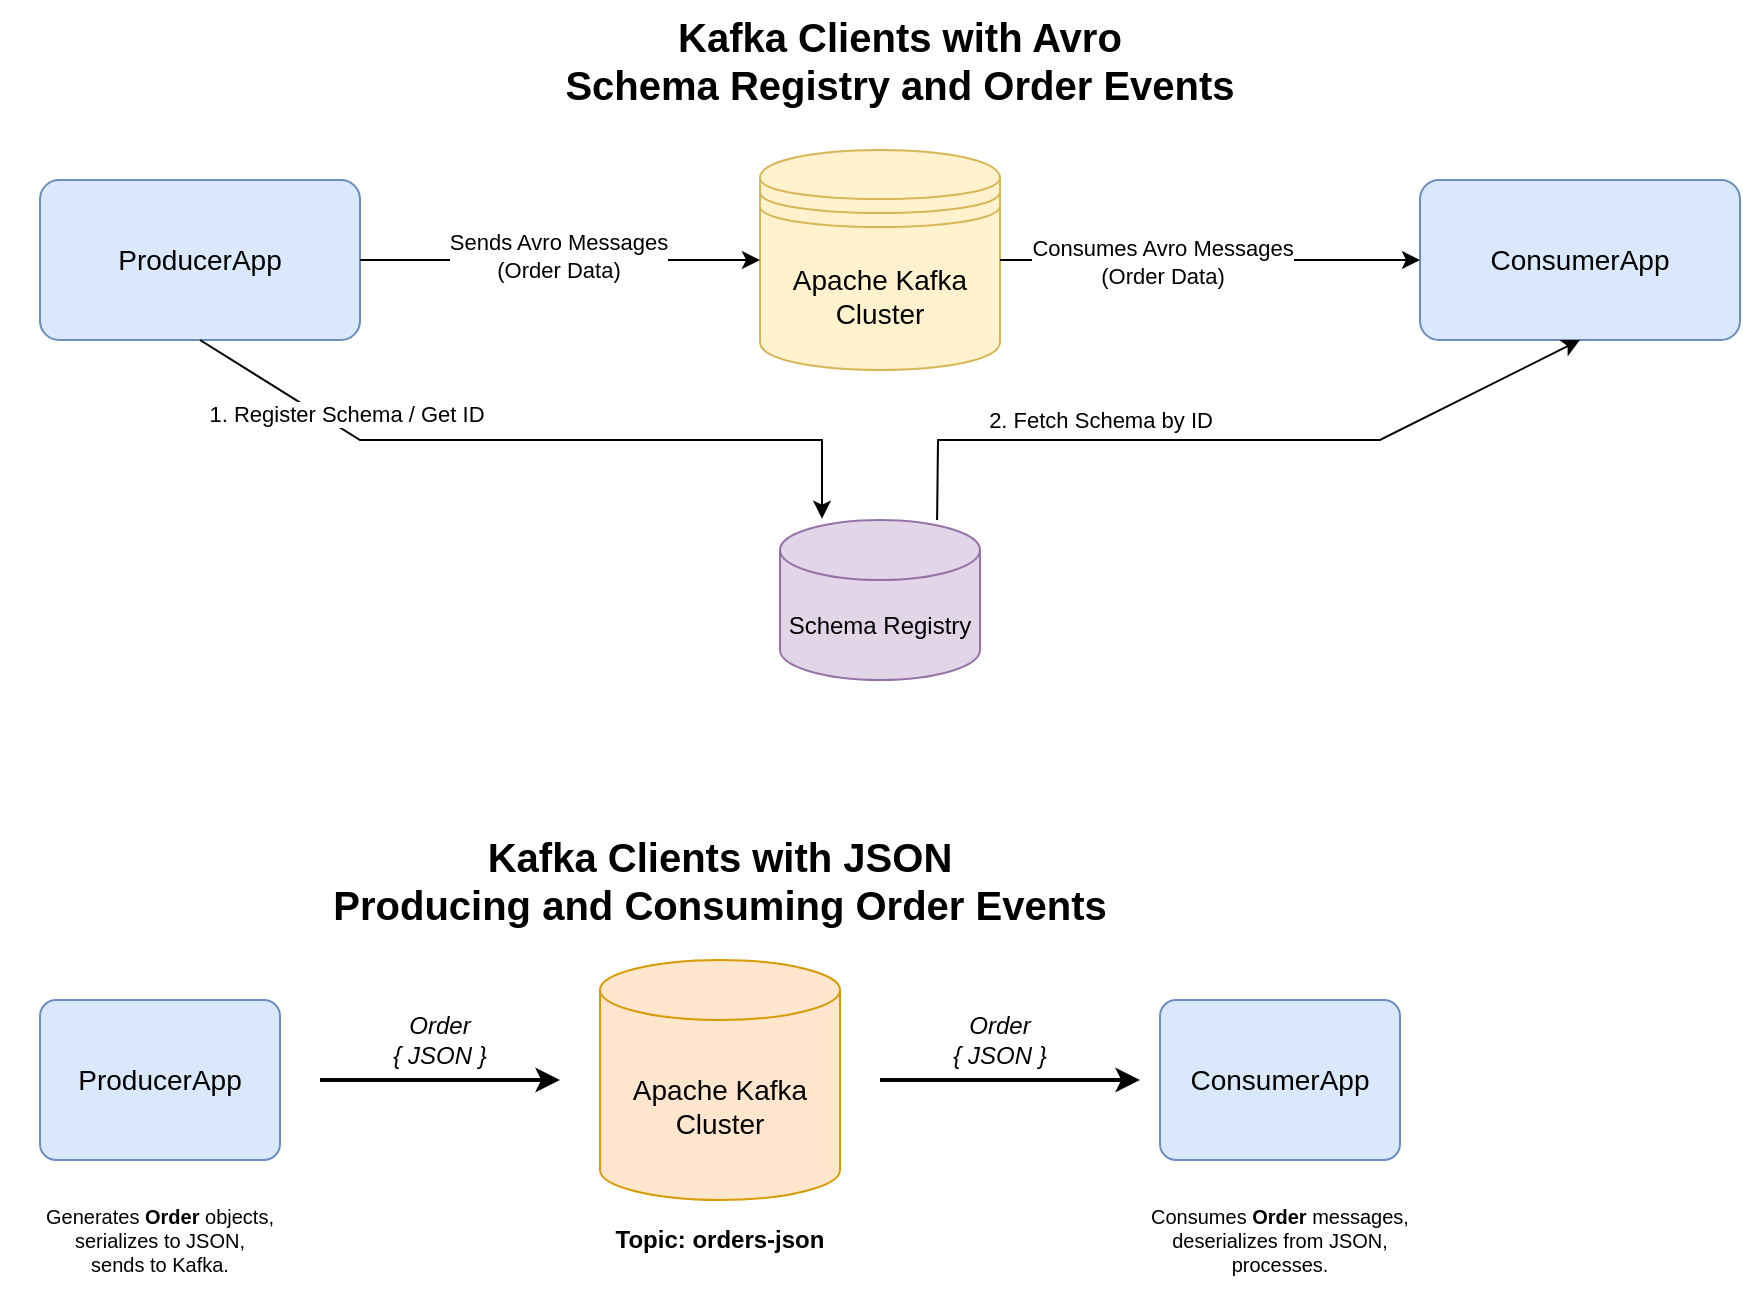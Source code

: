 <mxfile>
    <diagram id="kaDSRoGmf5ZaQqYn9ZpJ" name="Page-1">
        <mxGraphModel dx="977" dy="523" grid="0" gridSize="10" guides="1" tooltips="1" connect="1" arrows="1" fold="1" page="1" pageScale="1" pageWidth="3300" pageHeight="4681" math="0" shadow="0">
            <root>
                <mxCell id="0"/>
                <mxCell id="1" parent="0"/>
                <mxCell id="PObQ90E0Y6O0iQnI_uE_-1" value="&lt;span style=&quot;color: rgb(0, 0, 0); font-size: 14px;&quot;&gt;ProducerApp&lt;/span&gt;" style="rounded=1;whiteSpace=wrap;html=1;fillColor=#dae8fc;strokeColor=#6c8ebf;arcSize=12;" parent="1" vertex="1">
                    <mxGeometry x="100" y="180" width="160" height="80" as="geometry"/>
                </mxCell>
                <mxCell id="PObQ90E0Y6O0iQnI_uE_-2" value="&lt;span style=&quot;color: rgb(0, 0, 0); font-size: 14px;&quot;&gt;ConsumerApp&lt;/span&gt;" style="rounded=1;whiteSpace=wrap;html=1;fillColor=#dae8fc;strokeColor=#6c8ebf;arcSize=12;" parent="1" vertex="1">
                    <mxGeometry x="790" y="180" width="160" height="80" as="geometry"/>
                </mxCell>
                <mxCell id="PObQ90E0Y6O0iQnI_uE_-4" value="&lt;span style=&quot;color: rgb(0, 0, 0); font-size: 14px;&quot;&gt;Apache Kafka Cluster&lt;/span&gt;" style="shape=datastore;whiteSpace=wrap;html=1;fillColor=#fff2cc;strokeColor=#d6b656;" parent="1" vertex="1">
                    <mxGeometry x="460" y="165" width="120" height="110" as="geometry"/>
                </mxCell>
                <mxCell id="PObQ90E0Y6O0iQnI_uE_-5" value="" style="endArrow=classic;html=1;rounded=0;entryX=0;entryY=0.5;entryDx=0;entryDy=0;exitX=1;exitY=0.5;exitDx=0;exitDy=0;" parent="1" source="PObQ90E0Y6O0iQnI_uE_-1" target="PObQ90E0Y6O0iQnI_uE_-4" edge="1">
                    <mxGeometry width="50" height="50" relative="1" as="geometry">
                        <mxPoint x="350" y="250" as="sourcePoint"/>
                        <mxPoint x="470" y="210" as="targetPoint"/>
                    </mxGeometry>
                </mxCell>
                <mxCell id="PObQ90E0Y6O0iQnI_uE_-6" value="Sends Avro Messages&lt;br&gt;(Order Data)" style="edgeLabel;html=1;align=center;verticalAlign=middle;resizable=0;points=[];" parent="PObQ90E0Y6O0iQnI_uE_-5" vertex="1" connectable="0">
                    <mxGeometry x="-0.016" y="2" relative="1" as="geometry">
                        <mxPoint as="offset"/>
                    </mxGeometry>
                </mxCell>
                <mxCell id="PObQ90E0Y6O0iQnI_uE_-7" value="" style="endArrow=classic;html=1;rounded=0;entryX=0;entryY=0.5;entryDx=0;entryDy=0;exitX=1;exitY=0.5;exitDx=0;exitDy=0;" parent="1" source="PObQ90E0Y6O0iQnI_uE_-4" target="PObQ90E0Y6O0iQnI_uE_-2" edge="1">
                    <mxGeometry width="50" height="50" relative="1" as="geometry">
                        <mxPoint x="590" y="250" as="sourcePoint"/>
                        <mxPoint x="700" y="210" as="targetPoint"/>
                    </mxGeometry>
                </mxCell>
                <mxCell id="PObQ90E0Y6O0iQnI_uE_-8" value="Consumes Avro Messages&lt;br&gt;(Order Data)" style="edgeLabel;html=1;align=center;verticalAlign=middle;resizable=0;points=[];" parent="PObQ90E0Y6O0iQnI_uE_-7" vertex="1" connectable="0">
                    <mxGeometry x="-0.234" y="-1" relative="1" as="geometry">
                        <mxPoint as="offset"/>
                    </mxGeometry>
                </mxCell>
                <mxCell id="PObQ90E0Y6O0iQnI_uE_-9" value="Schema Registry" style="shape=cylinder3;whiteSpace=wrap;html=1;boundedLbl=1;backgroundOutline=1;size=15;fillColor=#e1d5e7;strokeColor=#9673a6;" parent="1" vertex="1">
                    <mxGeometry x="470" y="350" width="100" height="80" as="geometry"/>
                </mxCell>
                <mxCell id="PObQ90E0Y6O0iQnI_uE_-10" value="" style="endArrow=classic;html=1;rounded=0;exitX=0.5;exitY=1;exitDx=0;exitDy=0;entryX=0.21;entryY=-0.008;entryDx=0;entryDy=0;entryPerimeter=0;" parent="1" source="PObQ90E0Y6O0iQnI_uE_-1" target="PObQ90E0Y6O0iQnI_uE_-9" edge="1">
                    <mxGeometry width="50" height="50" relative="1" as="geometry">
                        <mxPoint x="270" y="260" as="sourcePoint"/>
                        <mxPoint x="480" y="10" as="targetPoint"/>
                        <Array as="points">
                            <mxPoint x="260" y="310"/>
                            <mxPoint x="491" y="310"/>
                        </Array>
                    </mxGeometry>
                </mxCell>
                <mxCell id="PObQ90E0Y6O0iQnI_uE_-11" value="1. Register Schema / Get ID" style="edgeLabel;html=1;align=center;verticalAlign=middle;resizable=0;points=[];" parent="PObQ90E0Y6O0iQnI_uE_-10" vertex="1" connectable="0">
                    <mxGeometry x="-0.524" y="-1" relative="1" as="geometry">
                        <mxPoint y="-10" as="offset"/>
                    </mxGeometry>
                </mxCell>
                <mxCell id="PObQ90E0Y6O0iQnI_uE_-12" value="" style="endArrow=classic;html=1;rounded=0;exitX=0.79;exitY=-0.008;exitDx=0;entryDy=0;entryPerimeter=0;entryX=0.5;entryY=1;entryDx=0;entryDy=0;" parent="1" source="PObQ90E0Y6O0iQnI_uE_-9" target="PObQ90E0Y6O0iQnI_uE_-2" edge="1">
                    <mxGeometry width="50" height="50" relative="1" as="geometry">
                        <mxPoint x="630" y="360" as="sourcePoint"/>
                        <mxPoint x="780" y="260" as="targetPoint"/>
                        <Array as="points">
                            <mxPoint x="549" y="310"/>
                            <mxPoint x="770" y="310"/>
                        </Array>
                    </mxGeometry>
                </mxCell>
                <mxCell id="PObQ90E0Y6O0iQnI_uE_-13" value="2. Fetch Schema by ID" style="edgeLabel;html=1;align=center;verticalAlign=middle;resizable=0;points=[];" parent="PObQ90E0Y6O0iQnI_uE_-12" vertex="1" connectable="0">
                    <mxGeometry x="-0.352" y="1" relative="1" as="geometry">
                        <mxPoint y="-9" as="offset"/>
                    </mxGeometry>
                </mxCell>
                <mxCell id="2" value="Kafka Clients with JSON&lt;div&gt;Producing and Consuming Order Events&lt;/div&gt;" style="text;html=1;strokeColor=none;fillColor=none;align=center;verticalAlign=middle;whiteSpace=wrap;rounded=0;fontSize=20;fontStyle=1;" vertex="1" parent="1">
                    <mxGeometry x="100" y="500" width="680" height="60" as="geometry"/>
                </mxCell>
                <mxCell id="3" value="ProducerApp" style="rounded=1;whiteSpace=wrap;html=1;fillColor=#dae8fc;strokeColor=#6c8ebf;arcSize=10;fontSize=14;" vertex="1" parent="1">
                    <mxGeometry x="100" y="590" width="120" height="80" as="geometry"/>
                </mxCell>
                <mxCell id="4" value="Apache Kafka Cluster" style="shape=cylinder3;whiteSpace=wrap;html=1;boundedLbl=1;backgroundOutline=1;size=15;fillColor=#ffe6cc;strokeColor=#d79b00;fontSize=14;" vertex="1" parent="1">
                    <mxGeometry x="380" y="570" width="120" height="120" as="geometry"/>
                </mxCell>
                <mxCell id="5" value="ConsumerApp" style="rounded=1;whiteSpace=wrap;html=1;fillColor=#dae8fc;strokeColor=#6c8ebf;arcSize=10;fontSize=14;" vertex="1" parent="1">
                    <mxGeometry x="660" y="590" width="120" height="80" as="geometry"/>
                </mxCell>
                <mxCell id="6" value="" style="endArrow=classic;html=1;rounded=0;strokeWidth=2;strokeColor=#000000;" edge="1" parent="1">
                    <mxGeometry width="50" height="50" relative="1" as="geometry">
                        <mxPoint x="240" y="630" as="sourcePoint"/>
                        <mxPoint x="360" y="630" as="targetPoint"/>
                    </mxGeometry>
                </mxCell>
                <mxCell id="7" value="" style="endArrow=classic;html=1;rounded=0;strokeWidth=2;strokeColor=#000000;" edge="1" parent="1">
                    <mxGeometry width="50" height="50" relative="1" as="geometry">
                        <mxPoint x="520" y="630" as="sourcePoint"/>
                        <mxPoint x="650" y="630" as="targetPoint"/>
                    </mxGeometry>
                </mxCell>
                <mxCell id="8" value="Order&lt;br&gt;{ JSON }" style="text;html=1;strokeColor=none;fillColor=none;align=center;verticalAlign=middle;whiteSpace=wrap;rounded=0;fontSize=12;fontStyle=2;labelBackgroundColor=#ffffff;labelBorderColor=none;" vertex="1" parent="1">
                    <mxGeometry x="260" y="590" width="80" height="40" as="geometry"/>
                </mxCell>
                <mxCell id="9" value="Order&lt;br&gt;{ JSON }" style="text;html=1;strokeColor=none;fillColor=none;align=center;verticalAlign=middle;whiteSpace=wrap;rounded=0;fontSize=12;fontStyle=2;labelBackgroundColor=#ffffff;labelBorderColor=none;" vertex="1" parent="1">
                    <mxGeometry x="540" y="590" width="80" height="40" as="geometry"/>
                </mxCell>
                <mxCell id="10" value="Topic: orders-json" style="text;html=1;strokeColor=none;fillColor=none;align=center;verticalAlign=middle;whiteSpace=wrap;rounded=0;fontSize=12;fontStyle=1;" vertex="1" parent="1">
                    <mxGeometry x="380" y="695" width="120" height="30" as="geometry"/>
                </mxCell>
                <mxCell id="11" value="Generates &lt;b&gt;Order&lt;/b&gt; objects,&lt;br&gt;serializes to JSON,&lt;br&gt;sends to Kafka." style="text;html=1;strokeColor=none;fillColor=none;align=center;verticalAlign=middle;whiteSpace=wrap;rounded=0;fontSize=10;" vertex="1" parent="1">
                    <mxGeometry x="80" y="680" width="160" height="60" as="geometry"/>
                </mxCell>
                <mxCell id="12" value="Consumes &lt;b&gt;Order&lt;/b&gt; messages,&lt;br&gt;deserializes from JSON,&lt;br&gt;processes." style="text;html=1;strokeColor=none;fillColor=none;align=center;verticalAlign=middle;whiteSpace=wrap;rounded=0;fontSize=10;" vertex="1" parent="1">
                    <mxGeometry x="640" y="680" width="160" height="60" as="geometry"/>
                </mxCell>
                <mxCell id="13" value="Kafka Clients with Avro&lt;div&gt;Schema Registry and Order Events&lt;/div&gt;" style="text;html=1;strokeColor=none;fillColor=none;align=center;verticalAlign=middle;whiteSpace=wrap;rounded=0;fontSize=20;fontStyle=1;" vertex="1" parent="1">
                    <mxGeometry x="190" y="90" width="680" height="60" as="geometry"/>
                </mxCell>
            </root>
        </mxGraphModel>
    </diagram>
</mxfile>